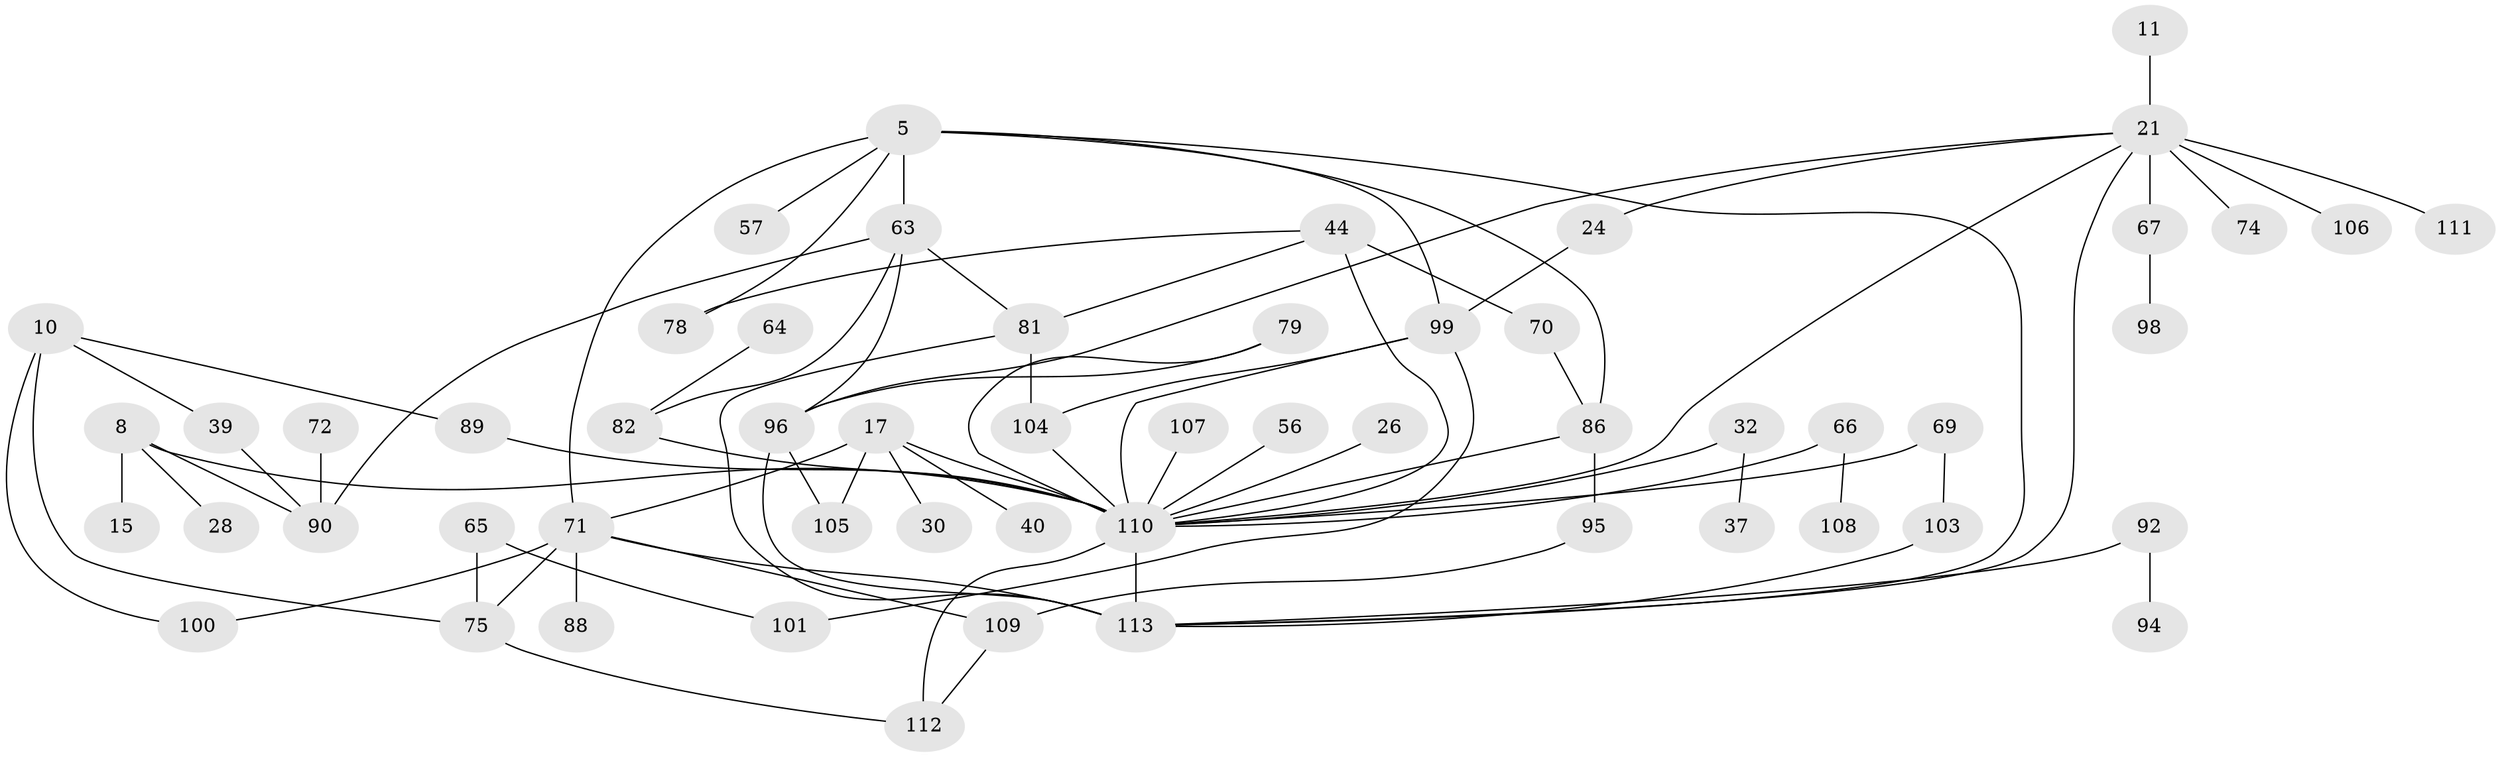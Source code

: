 // original degree distribution, {7: 0.02654867256637168, 6: 0.035398230088495575, 5: 0.05309734513274336, 9: 0.017699115044247787, 4: 0.10619469026548672, 1: 0.23008849557522124, 3: 0.23893805309734514, 8: 0.008849557522123894, 2: 0.2831858407079646}
// Generated by graph-tools (version 1.1) at 2025/41/03/09/25 04:41:40]
// undirected, 56 vertices, 81 edges
graph export_dot {
graph [start="1"]
  node [color=gray90,style=filled];
  5;
  8;
  10;
  11;
  15;
  17 [super="+3+2"];
  21 [super="+9"];
  24;
  26;
  28;
  30;
  32;
  37;
  39;
  40;
  44 [super="+31"];
  56;
  57;
  63 [super="+54+43"];
  64;
  65;
  66;
  67 [super="+25"];
  69;
  70;
  71 [super="+1"];
  72;
  74;
  75 [super="+6"];
  78;
  79;
  81 [super="+53"];
  82 [super="+49+38"];
  86 [super="+47+23+29"];
  88;
  89 [super="+80"];
  90 [super="+16+22"];
  92;
  94;
  95;
  96 [super="+46"];
  98;
  99 [super="+84+97"];
  100;
  101;
  103;
  104 [super="+58+77"];
  105;
  106;
  107;
  108;
  109 [super="+60"];
  110 [super="+76+102+87"];
  111;
  112;
  113 [super="+48+83+93"];
  5 -- 57;
  5 -- 113;
  5 -- 78;
  5 -- 71 [weight=2];
  5 -- 86;
  5 -- 63;
  5 -- 99 [weight=2];
  8 -- 15;
  8 -- 28;
  8 -- 90;
  8 -- 110;
  10 -- 39;
  10 -- 100;
  10 -- 75 [weight=2];
  10 -- 89;
  11 -- 21;
  17 -- 30;
  17 -- 40;
  17 -- 110 [weight=4];
  17 -- 71;
  17 -- 105;
  21 -- 24;
  21 -- 111 [weight=2];
  21 -- 106 [weight=2];
  21 -- 67 [weight=2];
  21 -- 74;
  21 -- 113;
  21 -- 96;
  21 -- 110 [weight=2];
  24 -- 99;
  26 -- 110;
  32 -- 37;
  32 -- 110;
  39 -- 90;
  44 -- 70;
  44 -- 78;
  44 -- 110 [weight=3];
  44 -- 81;
  56 -- 110;
  63 -- 96;
  63 -- 82;
  63 -- 90;
  63 -- 81;
  64 -- 82;
  65 -- 101;
  65 -- 75;
  66 -- 108;
  66 -- 110;
  67 -- 98;
  69 -- 103;
  69 -- 110;
  70 -- 86;
  71 -- 100;
  71 -- 88;
  71 -- 75;
  71 -- 109;
  71 -- 113;
  72 -- 90;
  75 -- 112;
  79 -- 96;
  79 -- 110;
  81 -- 104 [weight=2];
  81 -- 113;
  82 -- 110 [weight=6];
  86 -- 95;
  86 -- 110;
  89 -- 110;
  92 -- 94;
  92 -- 113;
  95 -- 109;
  96 -- 105;
  96 -- 113;
  99 -- 104;
  99 -- 101;
  99 -- 110;
  103 -- 113;
  104 -- 110 [weight=2];
  107 -- 110;
  109 -- 112;
  110 -- 113 [weight=4];
  110 -- 112;
}
